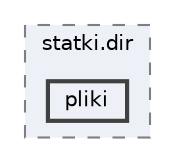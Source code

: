 digraph "statki.bak/build/CMakeFiles/statki.dir/pliki"
{
 // LATEX_PDF_SIZE
  bgcolor="transparent";
  edge [fontname=Helvetica,fontsize=10,labelfontname=Helvetica,labelfontsize=10];
  node [fontname=Helvetica,fontsize=10,shape=box,height=0.2,width=0.4];
  compound=true
  subgraph clusterdir_b330db8e1c7a14618bc879cd021bad2d {
    graph [ bgcolor="#edf0f7", pencolor="grey50", label="statki.dir", fontname=Helvetica,fontsize=10 style="filled,dashed", URL="dir_b330db8e1c7a14618bc879cd021bad2d.html",tooltip=""]
  dir_b936c14b1fae67b8e73a3e3bf8f0da51 [label="pliki", fillcolor="#edf0f7", color="grey25", style="filled,bold", URL="dir_b936c14b1fae67b8e73a3e3bf8f0da51.html",tooltip=""];
  }
}
